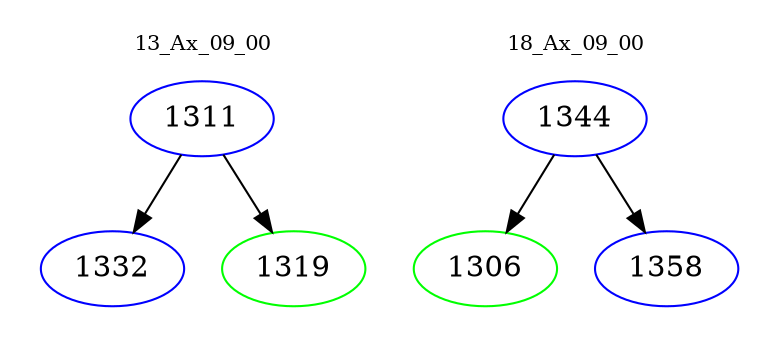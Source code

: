 digraph{
subgraph cluster_0 {
color = white
label = "13_Ax_09_00";
fontsize=10;
T0_1311 [label="1311", color="blue"]
T0_1311 -> T0_1332 [color="black"]
T0_1332 [label="1332", color="blue"]
T0_1311 -> T0_1319 [color="black"]
T0_1319 [label="1319", color="green"]
}
subgraph cluster_1 {
color = white
label = "18_Ax_09_00";
fontsize=10;
T1_1344 [label="1344", color="blue"]
T1_1344 -> T1_1306 [color="black"]
T1_1306 [label="1306", color="green"]
T1_1344 -> T1_1358 [color="black"]
T1_1358 [label="1358", color="blue"]
}
}
